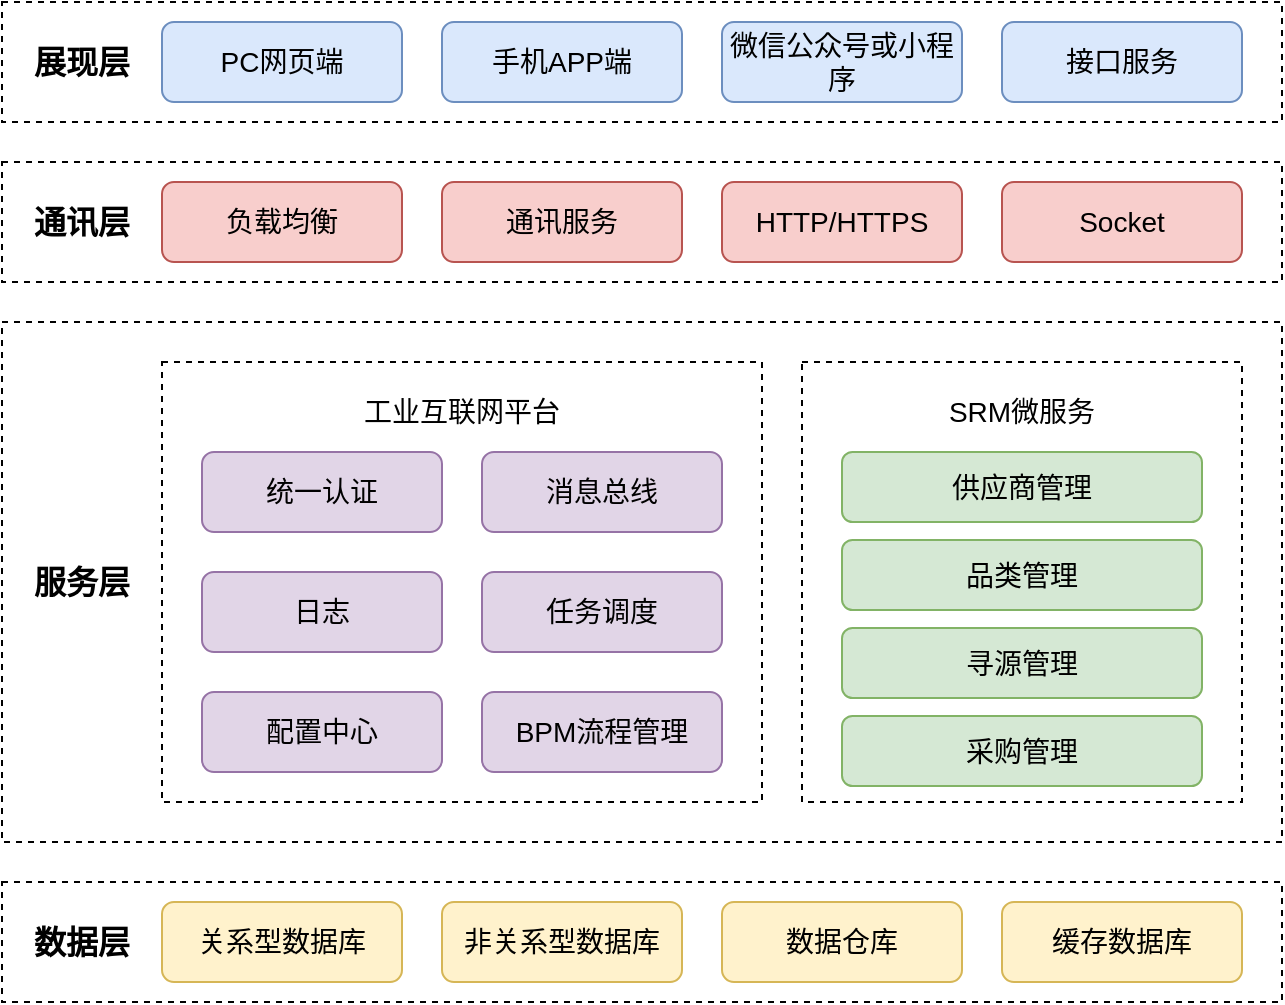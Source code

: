 <mxfile version="24.0.1" type="github">
  <diagram name="第 1 页" id="6Q7KmEDxiEBqnYoMz2K1">
    <mxGraphModel dx="1426" dy="759" grid="1" gridSize="10" guides="1" tooltips="1" connect="1" arrows="1" fold="1" page="1" pageScale="1" pageWidth="827" pageHeight="1169" math="0" shadow="0">
      <root>
        <mxCell id="0" />
        <mxCell id="1" parent="0" />
        <mxCell id="pdqZb6hTS3CpXgROAXP9-13" value="" style="rounded=0;whiteSpace=wrap;html=1;dashed=1;" vertex="1" parent="1">
          <mxGeometry x="80" y="200" width="640" height="260" as="geometry" />
        </mxCell>
        <mxCell id="pdqZb6hTS3CpXgROAXP9-24" value="" style="rounded=0;whiteSpace=wrap;html=1;dashed=1;" vertex="1" parent="1">
          <mxGeometry x="480" y="220" width="220" height="220" as="geometry" />
        </mxCell>
        <mxCell id="pdqZb6hTS3CpXgROAXP9-21" value="" style="rounded=0;whiteSpace=wrap;html=1;dashed=1;" vertex="1" parent="1">
          <mxGeometry x="160" y="220" width="300" height="220" as="geometry" />
        </mxCell>
        <mxCell id="pdqZb6hTS3CpXgROAXP9-1" value="" style="rounded=0;whiteSpace=wrap;html=1;dashed=1;" vertex="1" parent="1">
          <mxGeometry x="80" y="40" width="640" height="60" as="geometry" />
        </mxCell>
        <mxCell id="pdqZb6hTS3CpXgROAXP9-2" value="PC网页端" style="rounded=1;whiteSpace=wrap;html=1;fontSize=14;fillColor=#dae8fc;strokeColor=#6c8ebf;" vertex="1" parent="1">
          <mxGeometry x="160" y="50" width="120" height="40" as="geometry" />
        </mxCell>
        <mxCell id="pdqZb6hTS3CpXgROAXP9-3" value="展现层" style="text;html=1;align=center;verticalAlign=middle;whiteSpace=wrap;rounded=0;fontSize=16;fontStyle=1" vertex="1" parent="1">
          <mxGeometry x="90" y="55" width="60" height="30" as="geometry" />
        </mxCell>
        <mxCell id="pdqZb6hTS3CpXgROAXP9-4" value="手机APP端" style="rounded=1;whiteSpace=wrap;html=1;fontSize=14;fillColor=#dae8fc;strokeColor=#6c8ebf;" vertex="1" parent="1">
          <mxGeometry x="300" y="50" width="120" height="40" as="geometry" />
        </mxCell>
        <mxCell id="pdqZb6hTS3CpXgROAXP9-5" value="微信公众号或小程序" style="rounded=1;whiteSpace=wrap;html=1;fontSize=14;fillColor=#dae8fc;strokeColor=#6c8ebf;" vertex="1" parent="1">
          <mxGeometry x="440" y="50" width="120" height="40" as="geometry" />
        </mxCell>
        <mxCell id="pdqZb6hTS3CpXgROAXP9-6" value="接口服务" style="rounded=1;whiteSpace=wrap;html=1;fontSize=14;fillColor=#dae8fc;strokeColor=#6c8ebf;" vertex="1" parent="1">
          <mxGeometry x="580" y="50" width="120" height="40" as="geometry" />
        </mxCell>
        <mxCell id="pdqZb6hTS3CpXgROAXP9-7" value="" style="rounded=0;whiteSpace=wrap;html=1;dashed=1;" vertex="1" parent="1">
          <mxGeometry x="80" y="120" width="640" height="60" as="geometry" />
        </mxCell>
        <mxCell id="pdqZb6hTS3CpXgROAXP9-8" value="负载均衡" style="rounded=1;whiteSpace=wrap;html=1;fontSize=14;fillColor=#f8cecc;strokeColor=#b85450;" vertex="1" parent="1">
          <mxGeometry x="160" y="130" width="120" height="40" as="geometry" />
        </mxCell>
        <mxCell id="pdqZb6hTS3CpXgROAXP9-9" value="通讯层" style="text;html=1;align=center;verticalAlign=middle;whiteSpace=wrap;rounded=0;fontSize=16;fontStyle=1" vertex="1" parent="1">
          <mxGeometry x="90" y="135" width="60" height="30" as="geometry" />
        </mxCell>
        <mxCell id="pdqZb6hTS3CpXgROAXP9-10" value="通讯服务" style="rounded=1;whiteSpace=wrap;html=1;fontSize=14;fillColor=#f8cecc;strokeColor=#b85450;" vertex="1" parent="1">
          <mxGeometry x="300" y="130" width="120" height="40" as="geometry" />
        </mxCell>
        <mxCell id="pdqZb6hTS3CpXgROAXP9-11" value="HTTP/HTTPS" style="rounded=1;whiteSpace=wrap;html=1;fontSize=14;fillColor=#f8cecc;strokeColor=#b85450;" vertex="1" parent="1">
          <mxGeometry x="440" y="130" width="120" height="40" as="geometry" />
        </mxCell>
        <mxCell id="pdqZb6hTS3CpXgROAXP9-12" value="Socket" style="rounded=1;whiteSpace=wrap;html=1;fontSize=14;fillColor=#f8cecc;strokeColor=#b85450;" vertex="1" parent="1">
          <mxGeometry x="580" y="130" width="120" height="40" as="geometry" />
        </mxCell>
        <mxCell id="pdqZb6hTS3CpXgROAXP9-14" value="日志" style="rounded=1;whiteSpace=wrap;html=1;fontSize=14;fillColor=#e1d5e7;strokeColor=#9673a6;" vertex="1" parent="1">
          <mxGeometry x="180" y="325" width="120" height="40" as="geometry" />
        </mxCell>
        <mxCell id="pdqZb6hTS3CpXgROAXP9-15" value="服务层" style="text;html=1;align=center;verticalAlign=middle;whiteSpace=wrap;rounded=0;fontSize=16;fontStyle=1" vertex="1" parent="1">
          <mxGeometry x="90" y="315" width="60" height="30" as="geometry" />
        </mxCell>
        <mxCell id="pdqZb6hTS3CpXgROAXP9-16" value="统一认证" style="rounded=1;whiteSpace=wrap;html=1;fontSize=14;fillColor=#e1d5e7;strokeColor=#9673a6;" vertex="1" parent="1">
          <mxGeometry x="180" y="265" width="120" height="40" as="geometry" />
        </mxCell>
        <mxCell id="pdqZb6hTS3CpXgROAXP9-17" value="消息总线" style="rounded=1;whiteSpace=wrap;html=1;fontSize=14;fillColor=#e1d5e7;strokeColor=#9673a6;" vertex="1" parent="1">
          <mxGeometry x="320" y="265" width="120" height="40" as="geometry" />
        </mxCell>
        <mxCell id="pdqZb6hTS3CpXgROAXP9-18" value="任务调度" style="rounded=1;whiteSpace=wrap;html=1;fontSize=14;fillColor=#e1d5e7;strokeColor=#9673a6;" vertex="1" parent="1">
          <mxGeometry x="320" y="325" width="120" height="40" as="geometry" />
        </mxCell>
        <mxCell id="pdqZb6hTS3CpXgROAXP9-19" value="配置中心" style="rounded=1;whiteSpace=wrap;html=1;fontSize=14;fillColor=#e1d5e7;strokeColor=#9673a6;" vertex="1" parent="1">
          <mxGeometry x="180" y="385" width="120" height="40" as="geometry" />
        </mxCell>
        <mxCell id="pdqZb6hTS3CpXgROAXP9-20" value="BPM流程管理" style="rounded=1;whiteSpace=wrap;html=1;fontSize=14;fillColor=#e1d5e7;strokeColor=#9673a6;" vertex="1" parent="1">
          <mxGeometry x="320" y="385" width="120" height="40" as="geometry" />
        </mxCell>
        <mxCell id="pdqZb6hTS3CpXgROAXP9-22" value="工业互联网平台" style="text;html=1;align=center;verticalAlign=middle;whiteSpace=wrap;rounded=0;fontSize=14;" vertex="1" parent="1">
          <mxGeometry x="240" y="230" width="140" height="30" as="geometry" />
        </mxCell>
        <mxCell id="pdqZb6hTS3CpXgROAXP9-23" value="SRM微服务" style="text;html=1;align=center;verticalAlign=middle;whiteSpace=wrap;rounded=0;fontSize=14;" vertex="1" parent="1">
          <mxGeometry x="520" y="230" width="140" height="30" as="geometry" />
        </mxCell>
        <mxCell id="pdqZb6hTS3CpXgROAXP9-25" value="供应商管理" style="rounded=1;whiteSpace=wrap;html=1;fontSize=14;fillColor=#d5e8d4;strokeColor=#82b366;" vertex="1" parent="1">
          <mxGeometry x="500" y="265" width="180" height="35" as="geometry" />
        </mxCell>
        <mxCell id="pdqZb6hTS3CpXgROAXP9-26" value="品类管理" style="rounded=1;whiteSpace=wrap;html=1;fontSize=14;fillColor=#d5e8d4;strokeColor=#82b366;" vertex="1" parent="1">
          <mxGeometry x="500" y="309" width="180" height="35" as="geometry" />
        </mxCell>
        <mxCell id="pdqZb6hTS3CpXgROAXP9-27" value="寻源管理" style="rounded=1;whiteSpace=wrap;html=1;fontSize=14;fillColor=#d5e8d4;strokeColor=#82b366;" vertex="1" parent="1">
          <mxGeometry x="500" y="353" width="180" height="35" as="geometry" />
        </mxCell>
        <mxCell id="pdqZb6hTS3CpXgROAXP9-28" value="采购管理" style="rounded=1;whiteSpace=wrap;html=1;fontSize=14;fillColor=#d5e8d4;strokeColor=#82b366;" vertex="1" parent="1">
          <mxGeometry x="500" y="397" width="180" height="35" as="geometry" />
        </mxCell>
        <mxCell id="pdqZb6hTS3CpXgROAXP9-29" value="" style="rounded=0;whiteSpace=wrap;html=1;dashed=1;" vertex="1" parent="1">
          <mxGeometry x="80" y="480" width="640" height="60" as="geometry" />
        </mxCell>
        <mxCell id="pdqZb6hTS3CpXgROAXP9-30" value="关系型数据库" style="rounded=1;whiteSpace=wrap;html=1;fontSize=14;fillColor=#fff2cc;strokeColor=#d6b656;" vertex="1" parent="1">
          <mxGeometry x="160" y="490" width="120" height="40" as="geometry" />
        </mxCell>
        <mxCell id="pdqZb6hTS3CpXgROAXP9-31" value="数据层" style="text;html=1;align=center;verticalAlign=middle;whiteSpace=wrap;rounded=0;fontSize=16;fontStyle=1" vertex="1" parent="1">
          <mxGeometry x="90" y="495" width="60" height="30" as="geometry" />
        </mxCell>
        <mxCell id="pdqZb6hTS3CpXgROAXP9-32" value="非关系型数据库" style="rounded=1;whiteSpace=wrap;html=1;fontSize=14;fillColor=#fff2cc;strokeColor=#d6b656;" vertex="1" parent="1">
          <mxGeometry x="300" y="490" width="120" height="40" as="geometry" />
        </mxCell>
        <mxCell id="pdqZb6hTS3CpXgROAXP9-33" value="数据仓库" style="rounded=1;whiteSpace=wrap;html=1;fontSize=14;fillColor=#fff2cc;strokeColor=#d6b656;" vertex="1" parent="1">
          <mxGeometry x="440" y="490" width="120" height="40" as="geometry" />
        </mxCell>
        <mxCell id="pdqZb6hTS3CpXgROAXP9-34" value="缓存数据库" style="rounded=1;whiteSpace=wrap;html=1;fontSize=14;fillColor=#fff2cc;strokeColor=#d6b656;" vertex="1" parent="1">
          <mxGeometry x="580" y="490" width="120" height="40" as="geometry" />
        </mxCell>
      </root>
    </mxGraphModel>
  </diagram>
</mxfile>
